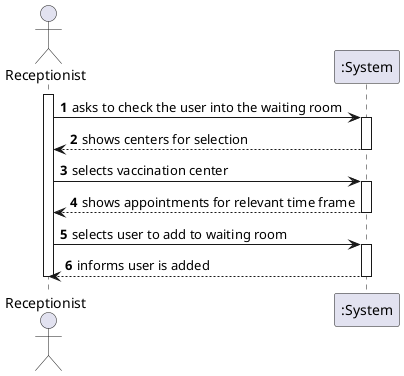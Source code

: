 @startuml
autonumber
actor "Receptionist" as rec

activate rec
rec -> ":System" : asks to check the user into the waiting room
activate ":System"
":System" --> rec : shows centers for selection
deactivate ":System"

rec -> ":System" : selects vaccination center
activate ":System"
":System" --> rec : shows appointments for relevant time frame
deactivate ":System"

rec -> ":System" : selects user to add to waiting room
activate ":System"
":System" --> rec : informs user is added
deactivate ":System"


deactivate rec

@enduml